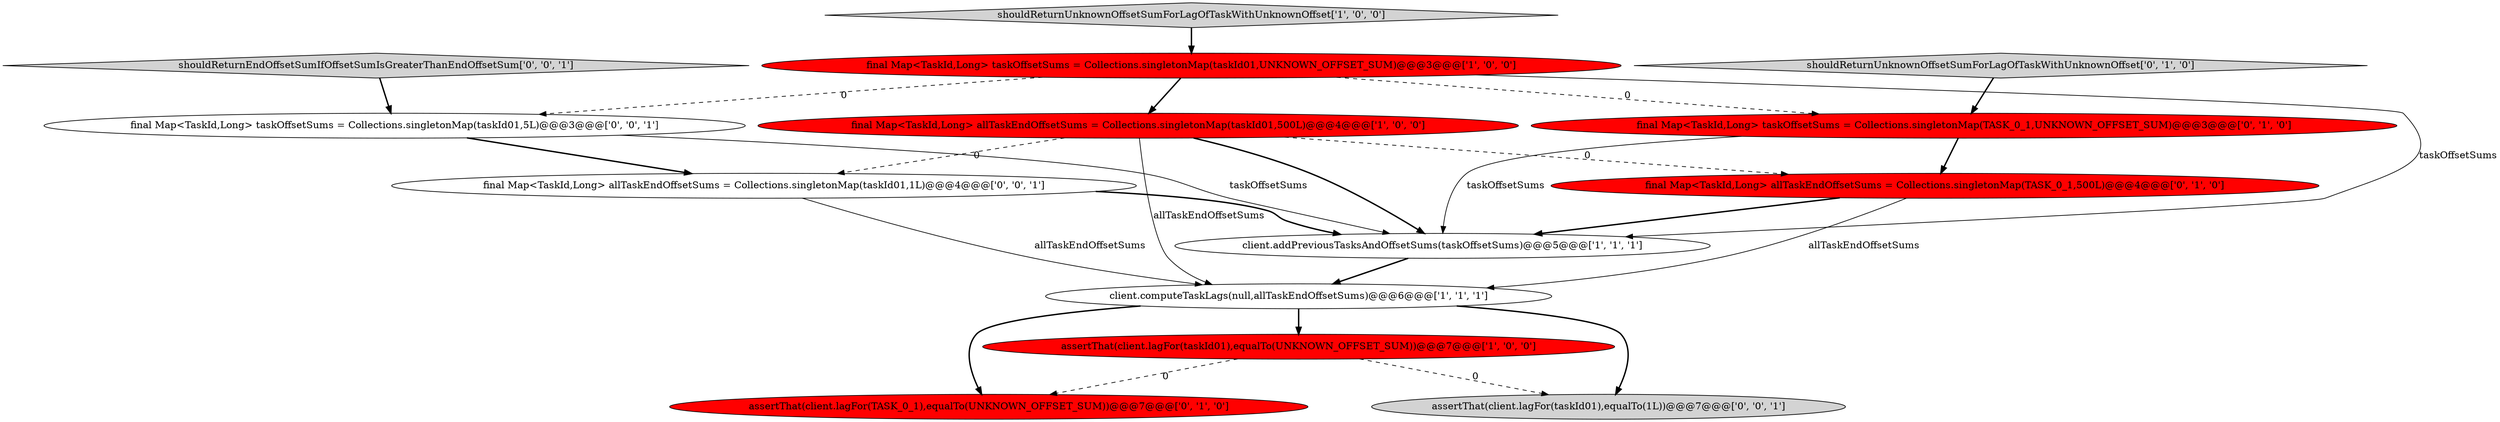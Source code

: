 digraph {
2 [style = filled, label = "client.computeTaskLags(null,allTaskEndOffsetSums)@@@6@@@['1', '1', '1']", fillcolor = white, shape = ellipse image = "AAA0AAABBB1BBB"];
8 [style = filled, label = "shouldReturnUnknownOffsetSumForLagOfTaskWithUnknownOffset['0', '1', '0']", fillcolor = lightgray, shape = diamond image = "AAA0AAABBB2BBB"];
7 [style = filled, label = "final Map<TaskId,Long> taskOffsetSums = Collections.singletonMap(TASK_0_1,UNKNOWN_OFFSET_SUM)@@@3@@@['0', '1', '0']", fillcolor = red, shape = ellipse image = "AAA1AAABBB2BBB"];
10 [style = filled, label = "final Map<TaskId,Long> allTaskEndOffsetSums = Collections.singletonMap(taskId01,1L)@@@4@@@['0', '0', '1']", fillcolor = white, shape = ellipse image = "AAA0AAABBB3BBB"];
5 [style = filled, label = "client.addPreviousTasksAndOffsetSums(taskOffsetSums)@@@5@@@['1', '1', '1']", fillcolor = white, shape = ellipse image = "AAA0AAABBB1BBB"];
6 [style = filled, label = "assertThat(client.lagFor(TASK_0_1),equalTo(UNKNOWN_OFFSET_SUM))@@@7@@@['0', '1', '0']", fillcolor = red, shape = ellipse image = "AAA1AAABBB2BBB"];
3 [style = filled, label = "final Map<TaskId,Long> allTaskEndOffsetSums = Collections.singletonMap(taskId01,500L)@@@4@@@['1', '0', '0']", fillcolor = red, shape = ellipse image = "AAA1AAABBB1BBB"];
12 [style = filled, label = "final Map<TaskId,Long> taskOffsetSums = Collections.singletonMap(taskId01,5L)@@@3@@@['0', '0', '1']", fillcolor = white, shape = ellipse image = "AAA0AAABBB3BBB"];
13 [style = filled, label = "shouldReturnEndOffsetSumIfOffsetSumIsGreaterThanEndOffsetSum['0', '0', '1']", fillcolor = lightgray, shape = diamond image = "AAA0AAABBB3BBB"];
4 [style = filled, label = "assertThat(client.lagFor(taskId01),equalTo(UNKNOWN_OFFSET_SUM))@@@7@@@['1', '0', '0']", fillcolor = red, shape = ellipse image = "AAA1AAABBB1BBB"];
0 [style = filled, label = "shouldReturnUnknownOffsetSumForLagOfTaskWithUnknownOffset['1', '0', '0']", fillcolor = lightgray, shape = diamond image = "AAA0AAABBB1BBB"];
9 [style = filled, label = "final Map<TaskId,Long> allTaskEndOffsetSums = Collections.singletonMap(TASK_0_1,500L)@@@4@@@['0', '1', '0']", fillcolor = red, shape = ellipse image = "AAA1AAABBB2BBB"];
11 [style = filled, label = "assertThat(client.lagFor(taskId01),equalTo(1L))@@@7@@@['0', '0', '1']", fillcolor = lightgray, shape = ellipse image = "AAA0AAABBB3BBB"];
1 [style = filled, label = "final Map<TaskId,Long> taskOffsetSums = Collections.singletonMap(taskId01,UNKNOWN_OFFSET_SUM)@@@3@@@['1', '0', '0']", fillcolor = red, shape = ellipse image = "AAA1AAABBB1BBB"];
2->6 [style = bold, label=""];
10->2 [style = solid, label="allTaskEndOffsetSums"];
12->5 [style = solid, label="taskOffsetSums"];
1->3 [style = bold, label=""];
4->6 [style = dashed, label="0"];
2->4 [style = bold, label=""];
8->7 [style = bold, label=""];
7->9 [style = bold, label=""];
1->12 [style = dashed, label="0"];
5->2 [style = bold, label=""];
3->5 [style = bold, label=""];
12->10 [style = bold, label=""];
3->2 [style = solid, label="allTaskEndOffsetSums"];
13->12 [style = bold, label=""];
10->5 [style = bold, label=""];
3->9 [style = dashed, label="0"];
0->1 [style = bold, label=""];
9->5 [style = bold, label=""];
3->10 [style = dashed, label="0"];
4->11 [style = dashed, label="0"];
1->7 [style = dashed, label="0"];
1->5 [style = solid, label="taskOffsetSums"];
2->11 [style = bold, label=""];
7->5 [style = solid, label="taskOffsetSums"];
9->2 [style = solid, label="allTaskEndOffsetSums"];
}
